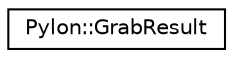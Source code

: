 digraph "Graphical Class Hierarchy"
{
  edge [fontname="Helvetica",fontsize="10",labelfontname="Helvetica",labelfontsize="10"];
  node [fontname="Helvetica",fontsize="10",shape=record];
  rankdir="LR";
  Node1 [label="Pylon::GrabResult",height=0.2,width=0.4,color="black", fillcolor="white", style="filled",URL="$class_pylon_1_1_grab_result.html",tooltip="Low Level API: A grab result that combines the used image buffer and status information. "];
}
